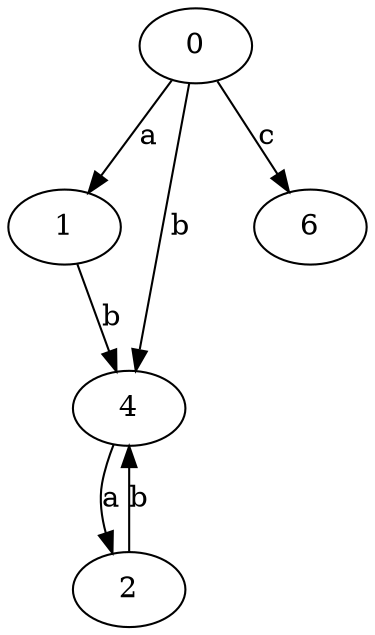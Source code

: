 strict digraph  {
0;
1;
2;
4;
6;
0 -> 1  [label=a];
0 -> 4  [label=b];
0 -> 6  [label=c];
1 -> 4  [label=b];
2 -> 4  [label=b];
4 -> 2  [label=a];
}
